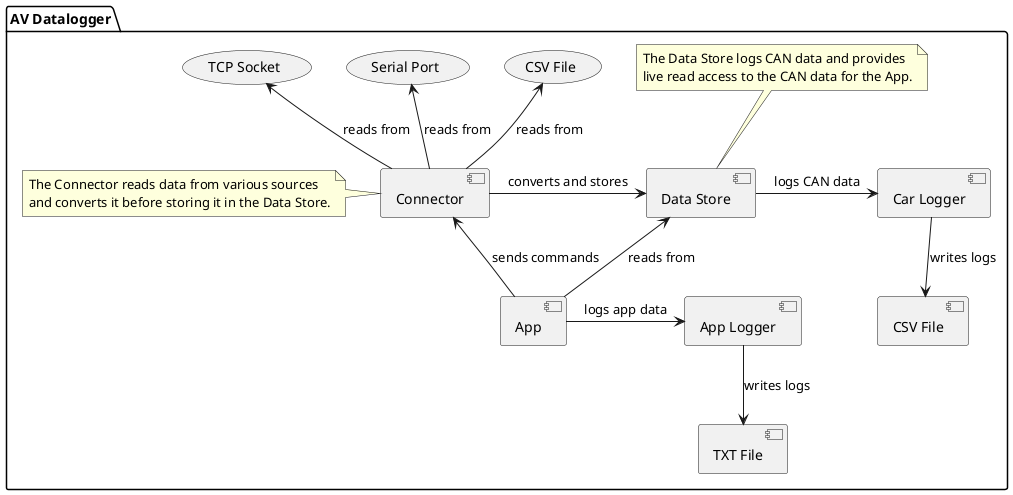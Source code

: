 ﻿@startuml

package "AV Datalogger" {
    [Connector] as Connector
    [Data Store] as Store
    [Car Logger] as Log
    [App Logger] as AppLog
    [App] as App

    (CSV File) as CSV
    (Serial Port) as Serial
    (TCP Socket) as TCP
    
    CSV <-- Connector : reads from
    Serial <-down- Connector : reads from
    TCP <-down- Connector : reads from

    Connector -right-> Store : converts and stores

    Store -right-> Log : logs CAN data
    App -up-> Store : reads from
    App --> Connector : sends commands
    App -right-> AppLog : logs app data

    Log --> [CSV File] : writes logs
    AppLog  --> [TXT File] : writes logs

    note left of Connector
        The Connector reads data from various sources
        and converts it before storing it in the Data Store.
    end note

    note top of Store
        The Data Store logs CAN data and provides
        live read access to the CAN data for the App.
    end note
}

@enduml